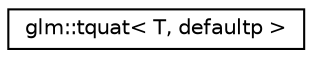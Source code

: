 digraph "Graphical Class Hierarchy"
{
 // LATEX_PDF_SIZE
  edge [fontname="Helvetica",fontsize="10",labelfontname="Helvetica",labelfontsize="10"];
  node [fontname="Helvetica",fontsize="10",shape=record];
  rankdir="LR";
  Node0 [label="glm::tquat\< T, defaultp \>",height=0.2,width=0.4,color="black", fillcolor="white", style="filled",URL="$structglm_1_1tquat.html",tooltip=" "];
}

